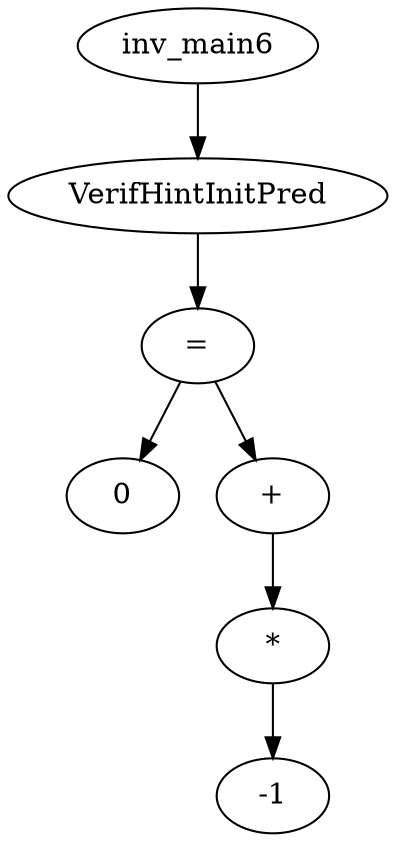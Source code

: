 digraph dag {
0 [label="inv_main6"];
1 [label="VerifHintInitPred"];
2 [label="="];
3 [label="0"];
4 [label="+"];
5 [label="*"];
6 [label="-1"];
0->1
1->2
2->4
2 -> 3
4->5
5 -> 6
}
